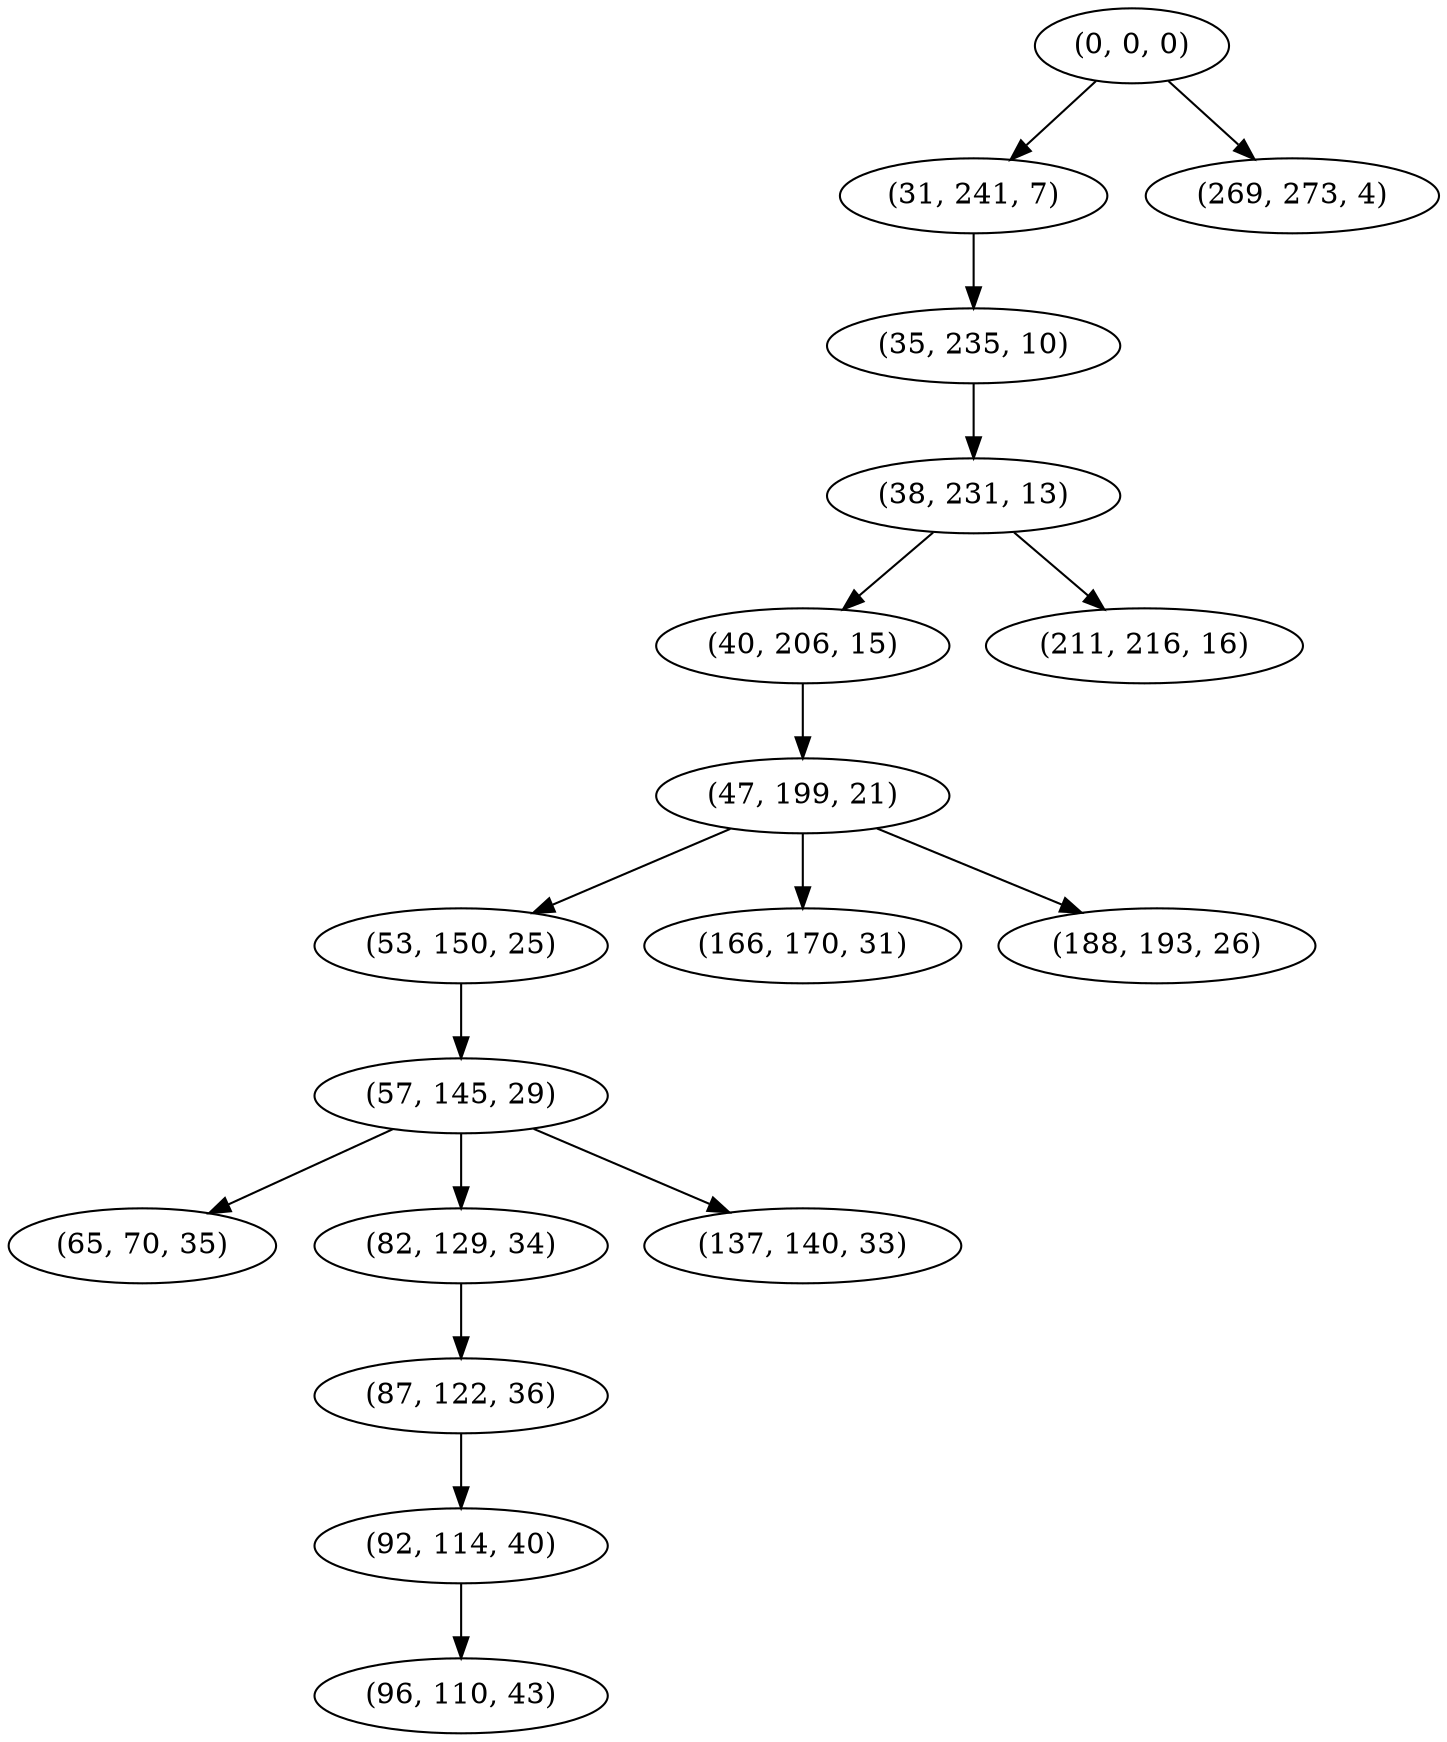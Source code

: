 digraph tree {
    "(0, 0, 0)";
    "(31, 241, 7)";
    "(35, 235, 10)";
    "(38, 231, 13)";
    "(40, 206, 15)";
    "(47, 199, 21)";
    "(53, 150, 25)";
    "(57, 145, 29)";
    "(65, 70, 35)";
    "(82, 129, 34)";
    "(87, 122, 36)";
    "(92, 114, 40)";
    "(96, 110, 43)";
    "(137, 140, 33)";
    "(166, 170, 31)";
    "(188, 193, 26)";
    "(211, 216, 16)";
    "(269, 273, 4)";
    "(0, 0, 0)" -> "(31, 241, 7)";
    "(0, 0, 0)" -> "(269, 273, 4)";
    "(31, 241, 7)" -> "(35, 235, 10)";
    "(35, 235, 10)" -> "(38, 231, 13)";
    "(38, 231, 13)" -> "(40, 206, 15)";
    "(38, 231, 13)" -> "(211, 216, 16)";
    "(40, 206, 15)" -> "(47, 199, 21)";
    "(47, 199, 21)" -> "(53, 150, 25)";
    "(47, 199, 21)" -> "(166, 170, 31)";
    "(47, 199, 21)" -> "(188, 193, 26)";
    "(53, 150, 25)" -> "(57, 145, 29)";
    "(57, 145, 29)" -> "(65, 70, 35)";
    "(57, 145, 29)" -> "(82, 129, 34)";
    "(57, 145, 29)" -> "(137, 140, 33)";
    "(82, 129, 34)" -> "(87, 122, 36)";
    "(87, 122, 36)" -> "(92, 114, 40)";
    "(92, 114, 40)" -> "(96, 110, 43)";
}
